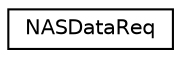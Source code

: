 digraph "Graphical Class Hierarchy"
{
 // LATEX_PDF_SIZE
  edge [fontname="Helvetica",fontsize="10",labelfontname="Helvetica",labelfontsize="10"];
  node [fontname="Helvetica",fontsize="10",shape=record];
  rankdir="LR";
  Node0 [label="NASDataReq",height=0.2,width=0.4,color="black", fillcolor="white", style="filled",URL="$structNASDataReq.html",tooltip=" "];
}
